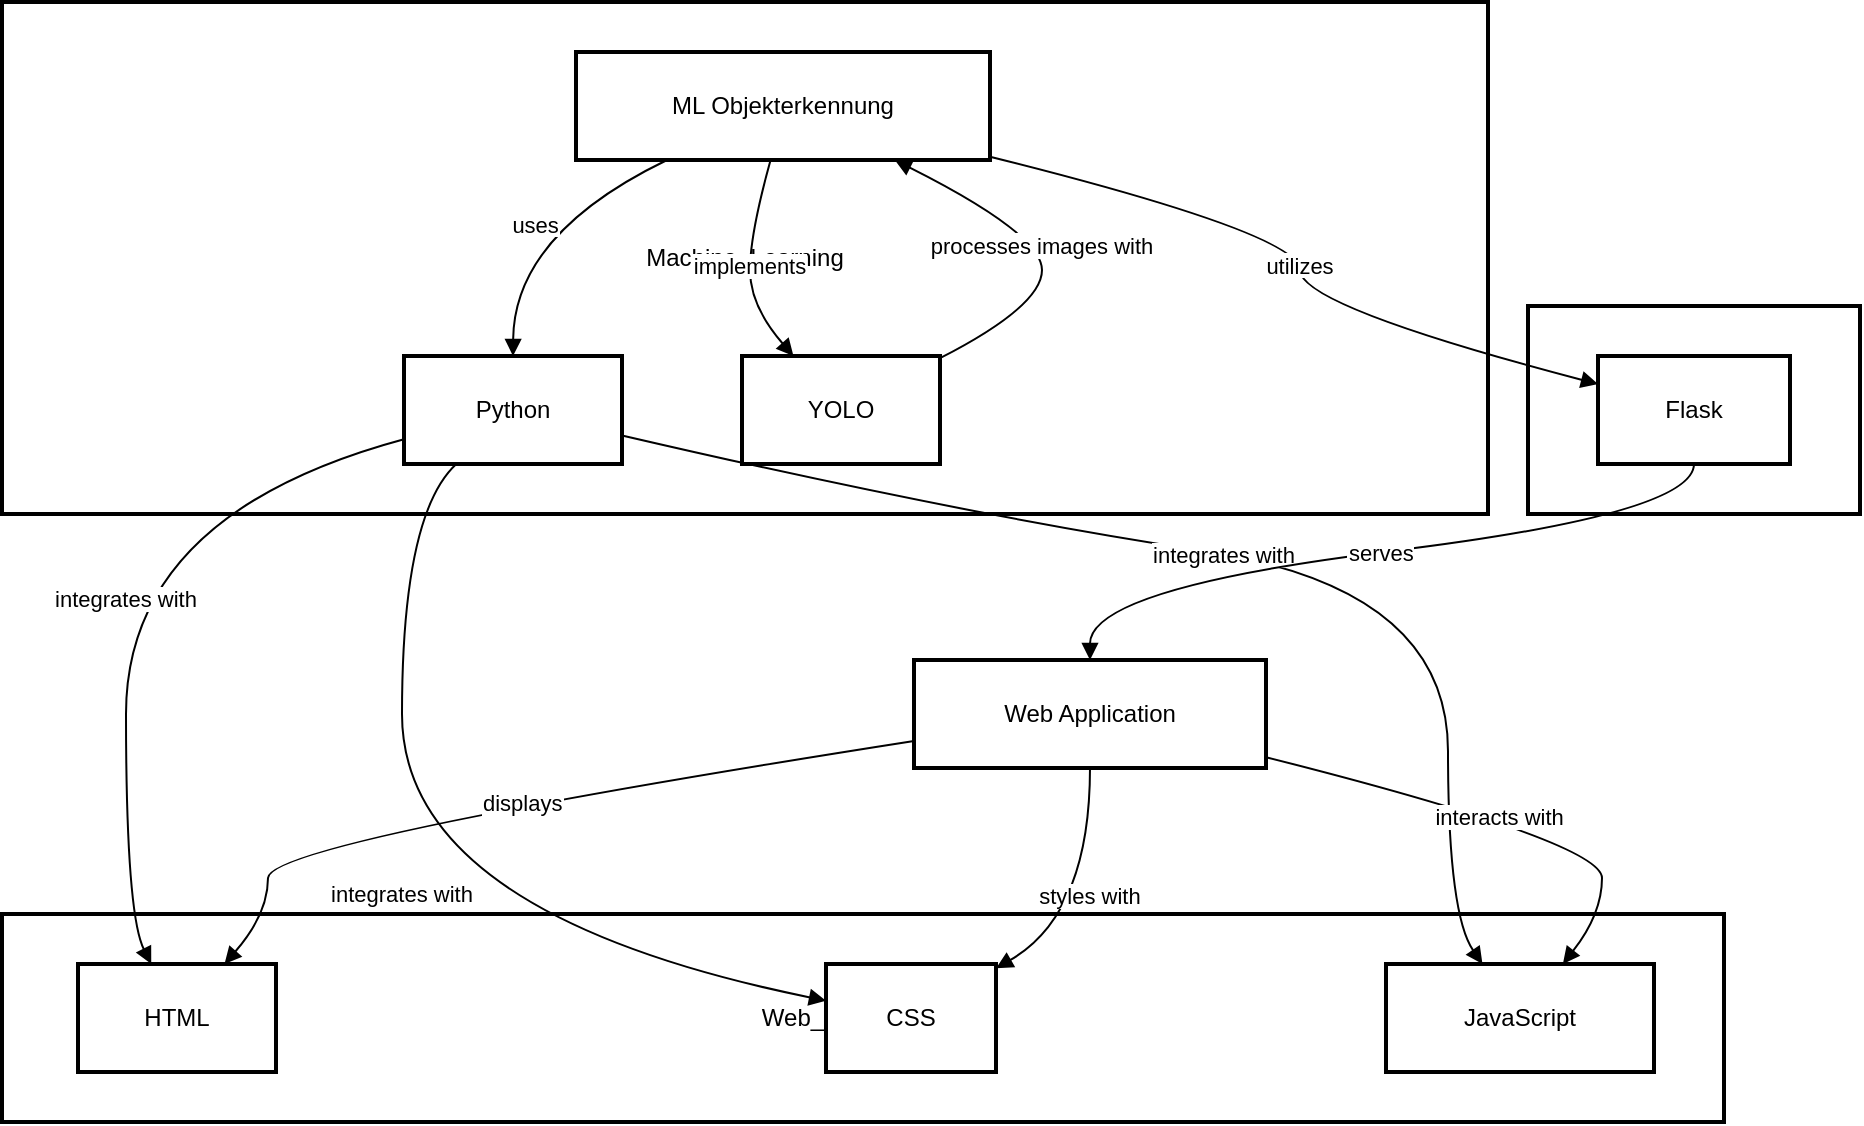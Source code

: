 <mxfile version="28.0.4">
  <diagram name="Seite-1" id="rPCNLwt_ln8dW1_S_3VA">
    <mxGraphModel>
      <root>
        <mxCell id="0" />
        <mxCell id="1" parent="0" />
        <mxCell id="2" value="Backend" style="whiteSpace=wrap;strokeWidth=2;" vertex="1" parent="1">
          <mxGeometry x="771" y="160" width="166" height="104" as="geometry" />
        </mxCell>
        <mxCell id="3" value="Machine_Learning" style="whiteSpace=wrap;strokeWidth=2;" vertex="1" parent="1">
          <mxGeometry x="8" y="8" width="743" height="256" as="geometry" />
        </mxCell>
        <mxCell id="4" value="Web_Technologies" style="whiteSpace=wrap;strokeWidth=2;" vertex="1" parent="1">
          <mxGeometry x="8" y="464" width="861" height="104" as="geometry" />
        </mxCell>
        <mxCell id="5" value="ML Objekterkennung" style="whiteSpace=wrap;strokeWidth=2;" vertex="1" parent="1">
          <mxGeometry x="295" y="33" width="207" height="54" as="geometry" />
        </mxCell>
        <mxCell id="6" value="Python" style="whiteSpace=wrap;strokeWidth=2;" vertex="1" parent="1">
          <mxGeometry x="209" y="185" width="109" height="54" as="geometry" />
        </mxCell>
        <mxCell id="7" value="Flask" style="whiteSpace=wrap;strokeWidth=2;" vertex="1" parent="1">
          <mxGeometry x="806" y="185" width="96" height="54" as="geometry" />
        </mxCell>
        <mxCell id="8" value="YOLO" style="whiteSpace=wrap;strokeWidth=2;" vertex="1" parent="1">
          <mxGeometry x="378" y="185" width="99" height="54" as="geometry" />
        </mxCell>
        <mxCell id="9" value="HTML" style="whiteSpace=wrap;strokeWidth=2;" vertex="1" parent="1">
          <mxGeometry x="46" y="489" width="99" height="54" as="geometry" />
        </mxCell>
        <mxCell id="10" value="CSS" style="whiteSpace=wrap;strokeWidth=2;" vertex="1" parent="1">
          <mxGeometry x="420" y="489" width="85" height="54" as="geometry" />
        </mxCell>
        <mxCell id="11" value="JavaScript" style="whiteSpace=wrap;strokeWidth=2;" vertex="1" parent="1">
          <mxGeometry x="700" y="489" width="134" height="54" as="geometry" />
        </mxCell>
        <mxCell id="12" value="Web Application" style="whiteSpace=wrap;strokeWidth=2;" vertex="1" parent="1">
          <mxGeometry x="464" y="337" width="176" height="54" as="geometry" />
        </mxCell>
        <mxCell id="13" value="uses" style="curved=1;startArrow=none;endArrow=block;exitX=0.22;exitY=1;entryX=0.5;entryY=0;" edge="1" parent="1" source="5" target="6">
          <mxGeometry relative="1" as="geometry">
            <Array as="points">
              <mxPoint x="264" y="124" />
            </Array>
          </mxGeometry>
        </mxCell>
        <mxCell id="14" value="utilizes" style="curved=1;startArrow=none;endArrow=block;exitX=1;exitY=0.97;entryX=0;entryY=0.26;" edge="1" parent="1" source="5" target="7">
          <mxGeometry relative="1" as="geometry">
            <Array as="points">
              <mxPoint x="657" y="124" />
              <mxPoint x="657" y="160" />
            </Array>
          </mxGeometry>
        </mxCell>
        <mxCell id="15" value="implements" style="curved=1;startArrow=none;endArrow=block;exitX=0.47;exitY=1;entryX=0.26;entryY=0;" edge="1" parent="1" source="5" target="8">
          <mxGeometry relative="1" as="geometry">
            <Array as="points">
              <mxPoint x="382" y="124" />
              <mxPoint x="382" y="160" />
            </Array>
          </mxGeometry>
        </mxCell>
        <mxCell id="16" value="integrates with" style="curved=1;startArrow=none;endArrow=block;exitX=0;exitY=0.77;entryX=0.37;entryY=0;" edge="1" parent="1" source="6" target="9">
          <mxGeometry relative="1" as="geometry">
            <Array as="points">
              <mxPoint x="70" y="264" />
              <mxPoint x="70" y="464" />
            </Array>
          </mxGeometry>
        </mxCell>
        <mxCell id="17" value="integrates with" style="curved=1;startArrow=none;endArrow=block;exitX=0.24;exitY=1;entryX=0;entryY=0.34;" edge="1" parent="1" source="6" target="10">
          <mxGeometry relative="1" as="geometry">
            <Array as="points">
              <mxPoint x="208" y="264" />
              <mxPoint x="208" y="464" />
            </Array>
          </mxGeometry>
        </mxCell>
        <mxCell id="18" value="integrates with" style="curved=1;startArrow=none;endArrow=block;exitX=1.01;exitY=0.74;entryX=0.36;entryY=0;" edge="1" parent="1" source="6" target="11">
          <mxGeometry relative="1" as="geometry">
            <Array as="points">
              <mxPoint x="487" y="264" />
              <mxPoint x="731" y="301" />
              <mxPoint x="731" y="464" />
            </Array>
          </mxGeometry>
        </mxCell>
        <mxCell id="19" value="serves" style="curved=1;startArrow=none;endArrow=block;exitX=0.5;exitY=1;entryX=0.5;entryY=0;" edge="1" parent="1" source="7" target="12">
          <mxGeometry relative="1" as="geometry">
            <Array as="points">
              <mxPoint x="854" y="264" />
              <mxPoint x="552" y="301" />
            </Array>
          </mxGeometry>
        </mxCell>
        <mxCell id="20" value="displays" style="curved=1;startArrow=none;endArrow=block;exitX=0;exitY=0.75;entryX=0.74;entryY=0;" edge="1" parent="1" source="12" target="9">
          <mxGeometry relative="1" as="geometry">
            <Array as="points">
              <mxPoint x="141" y="428" />
              <mxPoint x="141" y="464" />
            </Array>
          </mxGeometry>
        </mxCell>
        <mxCell id="21" value="styles with" style="curved=1;startArrow=none;endArrow=block;exitX=0.5;exitY=1;entryX=1;entryY=0.04;" edge="1" parent="1" source="12" target="10">
          <mxGeometry relative="1" as="geometry">
            <Array as="points">
              <mxPoint x="552" y="464" />
            </Array>
          </mxGeometry>
        </mxCell>
        <mxCell id="22" value="interacts with" style="curved=1;startArrow=none;endArrow=block;exitX=1;exitY=0.9;entryX=0.66;entryY=0;" edge="1" parent="1" source="12" target="11">
          <mxGeometry relative="1" as="geometry">
            <Array as="points">
              <mxPoint x="808" y="428" />
              <mxPoint x="808" y="464" />
            </Array>
          </mxGeometry>
        </mxCell>
        <mxCell id="23" value="processes images with" style="curved=1;startArrow=none;endArrow=block;exitX=0.99;exitY=0.03;entryX=0.77;entryY=1;" edge="1" parent="1" source="8" target="5">
          <mxGeometry relative="1" as="geometry">
            <Array as="points">
              <mxPoint x="528" y="160" />
              <mxPoint x="528" y="124" />
            </Array>
          </mxGeometry>
        </mxCell>
      </root>
    </mxGraphModel>
  </diagram>
</mxfile>
